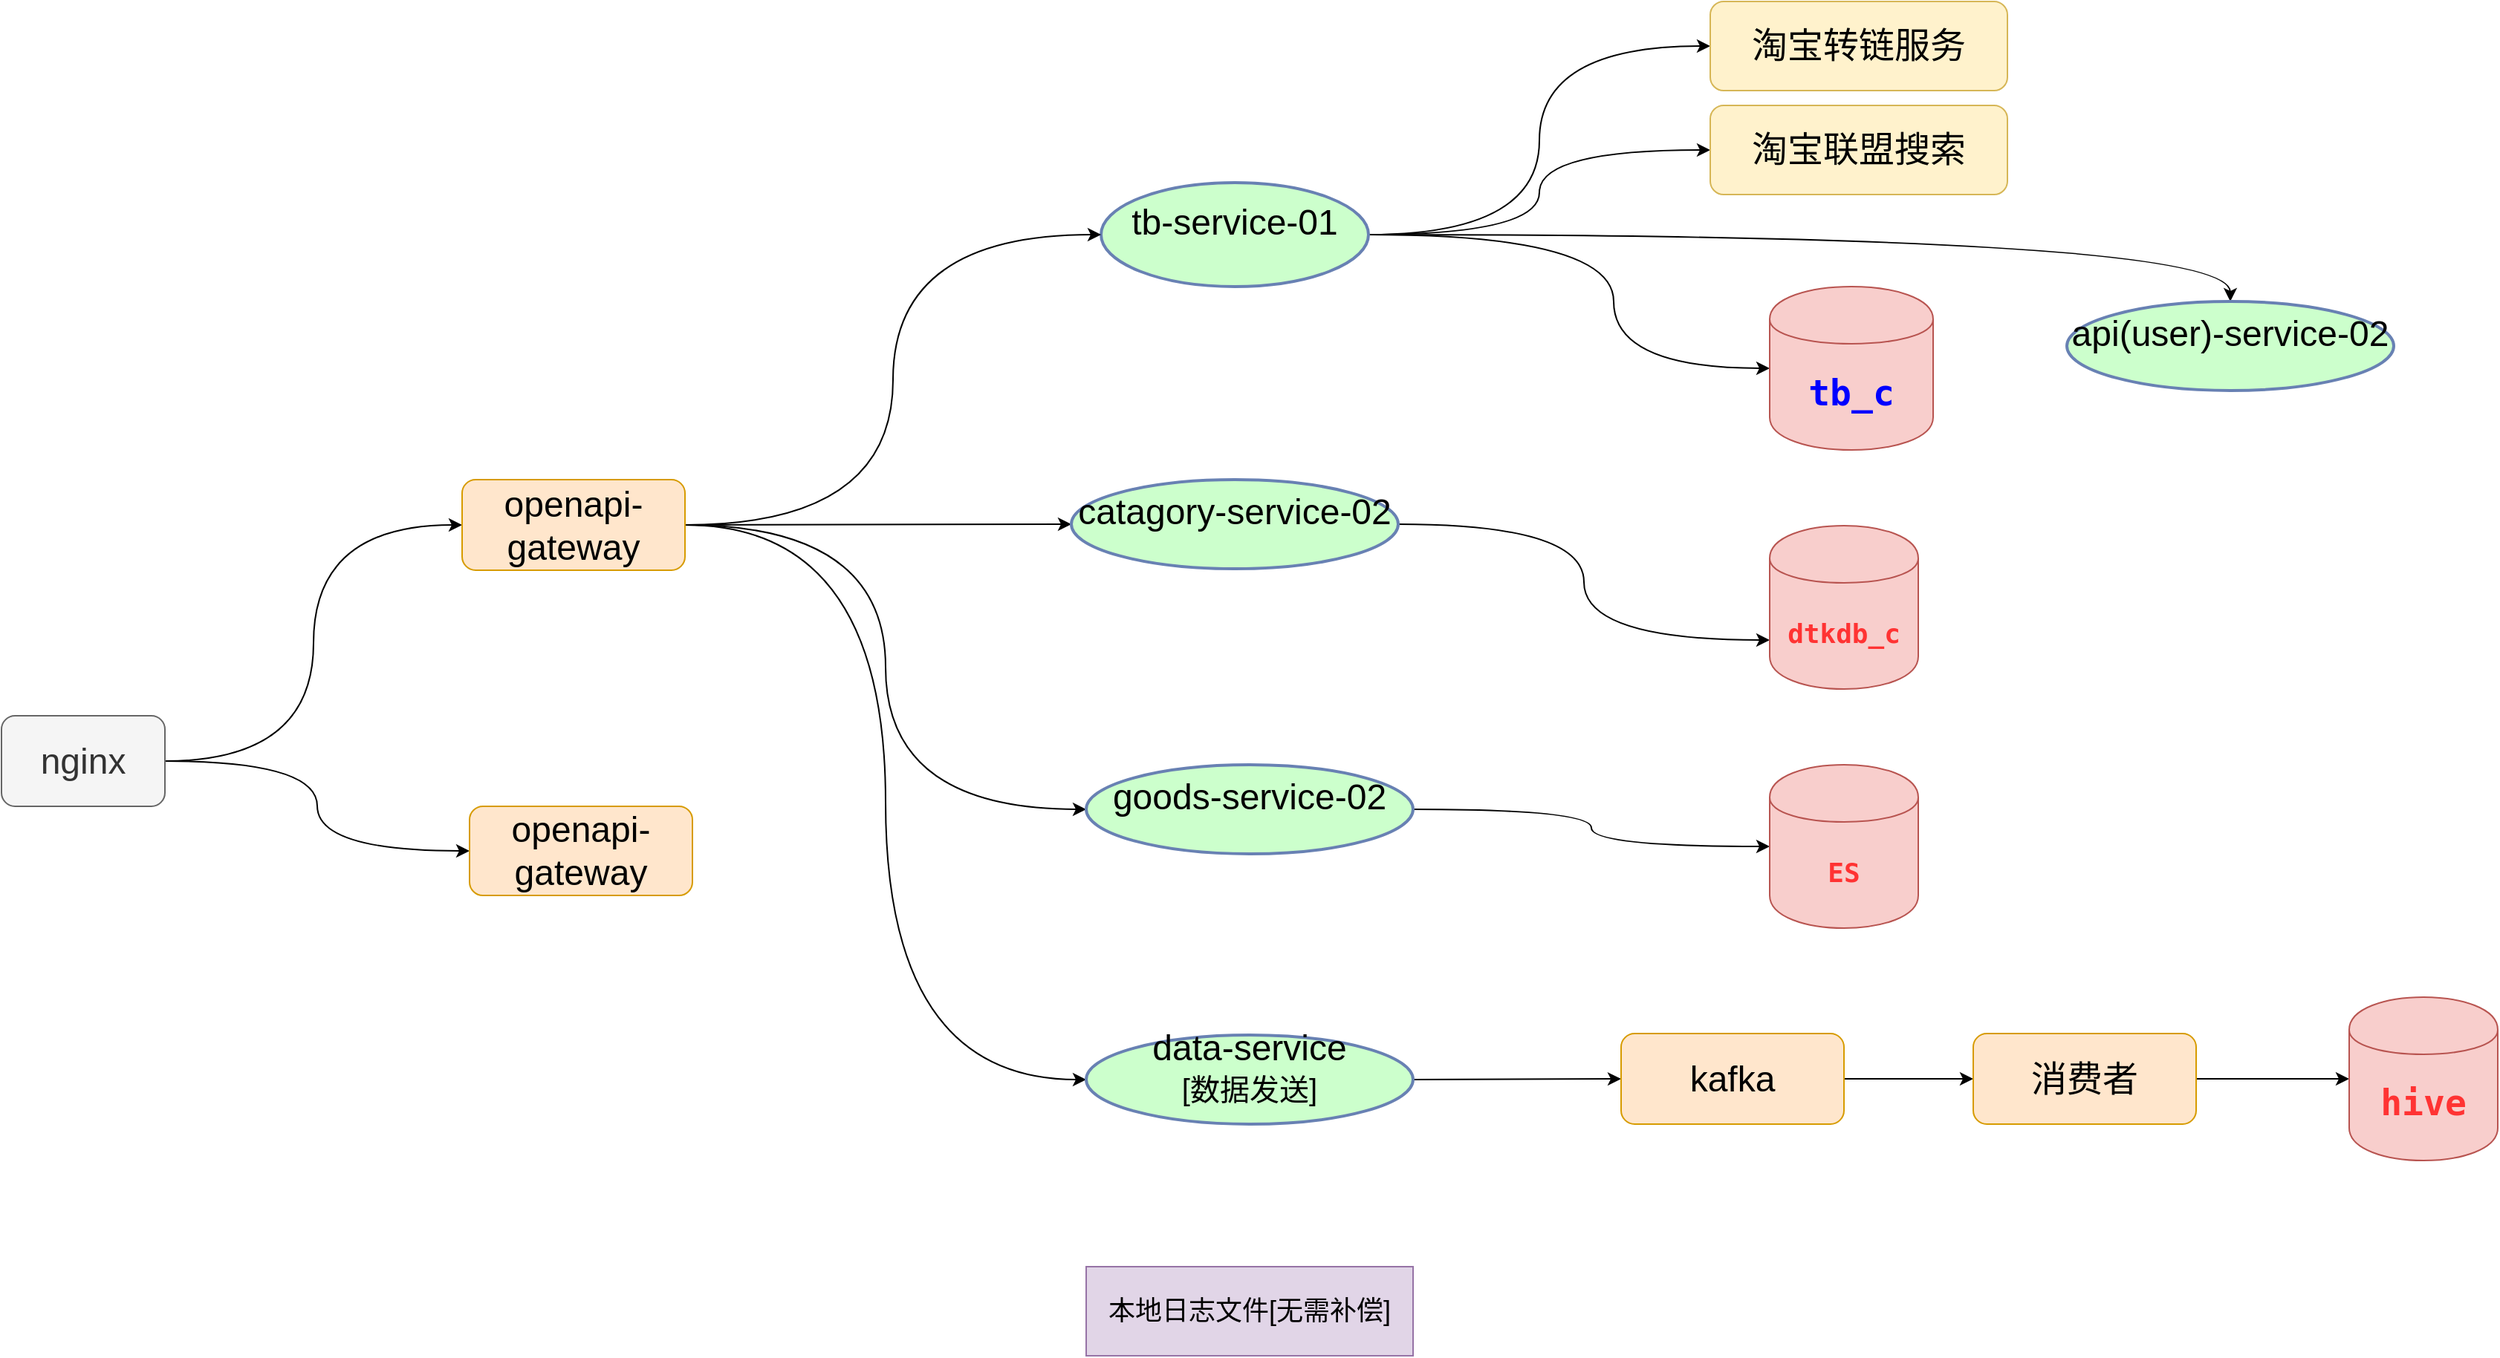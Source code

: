 <mxfile version="10.6.1" type="device"><diagram name="Page-1" id="80d4a630-b321-0f5e-ff81-c5a36ef4752d"><mxGraphModel dx="2863" dy="1026" grid="1" gridSize="10" guides="1" tooltips="1" connect="1" arrows="1" fold="1" page="0" pageScale="1" pageWidth="1100" pageHeight="850" background="#ffffff" math="0" shadow="0"><root><mxCell id="0"/><mxCell id="1" parent="0"/><mxCell id="DHGjigpl-4iPCOjcgtkD-21" value="" style="edgeStyle=orthogonalEdgeStyle;rounded=0;orthogonalLoop=1;jettySize=auto;html=1;curved=1;" edge="1" parent="1" source="DHGjigpl-4iPCOjcgtkD-2" target="DHGjigpl-4iPCOjcgtkD-19"><mxGeometry relative="1" as="geometry"><mxPoint x="-440" y="-5" as="targetPoint"/><Array as="points"><mxPoint x="-395" y="-5"/><mxPoint x="-395" y="85"/></Array></mxGeometry></mxCell><mxCell id="DHGjigpl-4iPCOjcgtkD-23" style="edgeStyle=orthogonalEdgeStyle;rounded=0;orthogonalLoop=1;jettySize=auto;html=1;entryX=0;entryY=0.5;entryDx=0;entryDy=0;curved=1;" edge="1" parent="1" source="DHGjigpl-4iPCOjcgtkD-2" target="DHGjigpl-4iPCOjcgtkD-16"><mxGeometry relative="1" as="geometry"/></mxCell><mxCell id="DHGjigpl-4iPCOjcgtkD-25" style="edgeStyle=orthogonalEdgeStyle;rounded=0;orthogonalLoop=1;jettySize=auto;html=1;entryX=0;entryY=0.5;entryDx=0;entryDy=0;curved=1;" edge="1" parent="1" source="DHGjigpl-4iPCOjcgtkD-2" target="DHGjigpl-4iPCOjcgtkD-17"><mxGeometry relative="1" as="geometry"/></mxCell><mxCell id="DHGjigpl-4iPCOjcgtkD-27" style="edgeStyle=orthogonalEdgeStyle;curved=1;rounded=0;orthogonalLoop=1;jettySize=auto;html=1;" edge="1" parent="1" source="DHGjigpl-4iPCOjcgtkD-2" target="DHGjigpl-4iPCOjcgtkD-13"><mxGeometry relative="1" as="geometry"/></mxCell><mxCell id="DHGjigpl-4iPCOjcgtkD-2" value="&lt;font style=&quot;font-size: 24px&quot;&gt;tb-service-01&lt;br&gt;&lt;/font&gt;" style="ellipse;whiteSpace=wrap;html=1;rounded=1;shadow=0;comic=0;labelBackgroundColor=none;strokeColor=#6881B3;strokeWidth=2;fillColor=#CCFFCC;fontFamily=Helvetica;fontSize=22;fontColor=#000000;verticalAlign=middle;gradientColor=none;gradientDirection=north;spacingBottom=17;" vertex="1" parent="1"><mxGeometry x="-740" y="-40" width="180" height="70" as="geometry"/></mxCell><mxCell id="DHGjigpl-4iPCOjcgtkD-47" style="edgeStyle=orthogonalEdgeStyle;curved=1;rounded=0;orthogonalLoop=1;jettySize=auto;html=1;entryX=0;entryY=0.5;entryDx=0;entryDy=0;" edge="1" parent="1" source="DHGjigpl-4iPCOjcgtkD-3" target="DHGjigpl-4iPCOjcgtkD-4"><mxGeometry relative="1" as="geometry"/></mxCell><mxCell id="DHGjigpl-4iPCOjcgtkD-48" style="edgeStyle=orthogonalEdgeStyle;curved=1;rounded=0;orthogonalLoop=1;jettySize=auto;html=1;entryX=0;entryY=0.5;entryDx=0;entryDy=0;" edge="1" parent="1" source="DHGjigpl-4iPCOjcgtkD-3" target="DHGjigpl-4iPCOjcgtkD-5"><mxGeometry relative="1" as="geometry"/></mxCell><mxCell id="DHGjigpl-4iPCOjcgtkD-3" value="&lt;font style=&quot;font-size: 24px&quot;&gt;nginx&lt;/font&gt;" style="rounded=1;whiteSpace=wrap;html=1;fillColor=#f5f5f5;strokeColor=#666666;fontColor=#333333;" vertex="1" parent="1"><mxGeometry x="-1480" y="319" width="110" height="61" as="geometry"/></mxCell><mxCell id="DHGjigpl-4iPCOjcgtkD-33" style="edgeStyle=orthogonalEdgeStyle;curved=1;rounded=0;orthogonalLoop=1;jettySize=auto;html=1;entryX=0;entryY=0.5;entryDx=0;entryDy=0;" edge="1" parent="1" source="DHGjigpl-4iPCOjcgtkD-4" target="DHGjigpl-4iPCOjcgtkD-32"><mxGeometry relative="1" as="geometry"/></mxCell><mxCell id="DHGjigpl-4iPCOjcgtkD-34" style="edgeStyle=orthogonalEdgeStyle;curved=1;rounded=0;orthogonalLoop=1;jettySize=auto;html=1;entryX=0;entryY=0.5;entryDx=0;entryDy=0;" edge="1" parent="1" source="DHGjigpl-4iPCOjcgtkD-4" target="DHGjigpl-4iPCOjcgtkD-12"><mxGeometry relative="1" as="geometry"/></mxCell><mxCell id="DHGjigpl-4iPCOjcgtkD-35" style="edgeStyle=orthogonalEdgeStyle;curved=1;rounded=0;orthogonalLoop=1;jettySize=auto;html=1;entryX=0;entryY=0.5;entryDx=0;entryDy=0;" edge="1" parent="1" source="DHGjigpl-4iPCOjcgtkD-4" target="DHGjigpl-4iPCOjcgtkD-9"><mxGeometry relative="1" as="geometry"/></mxCell><mxCell id="DHGjigpl-4iPCOjcgtkD-36" style="edgeStyle=orthogonalEdgeStyle;curved=1;rounded=0;orthogonalLoop=1;jettySize=auto;html=1;entryX=0;entryY=0.5;entryDx=0;entryDy=0;" edge="1" parent="1" source="DHGjigpl-4iPCOjcgtkD-4" target="DHGjigpl-4iPCOjcgtkD-2"><mxGeometry relative="1" as="geometry"/></mxCell><mxCell id="DHGjigpl-4iPCOjcgtkD-4" value="&lt;span style=&quot;font-size: 24px&quot;&gt;openapi-gateway&lt;/span&gt;" style="rounded=1;whiteSpace=wrap;html=1;fillColor=#ffe6cc;strokeColor=#d79b00;" vertex="1" parent="1"><mxGeometry x="-1170" y="160" width="150" height="61" as="geometry"/></mxCell><mxCell id="DHGjigpl-4iPCOjcgtkD-5" value="&lt;span style=&quot;font-size: 24px&quot;&gt;openapi-gateway&lt;/span&gt;" style="rounded=1;whiteSpace=wrap;html=1;fillColor=#ffe6cc;strokeColor=#d79b00;" vertex="1" parent="1"><mxGeometry x="-1165" y="380" width="150" height="60" as="geometry"/></mxCell><mxCell id="DHGjigpl-4iPCOjcgtkD-29" style="edgeStyle=orthogonalEdgeStyle;curved=1;rounded=0;orthogonalLoop=1;jettySize=auto;html=1;entryX=0;entryY=0.7;entryDx=0;entryDy=0;" edge="1" parent="1" source="DHGjigpl-4iPCOjcgtkD-9" target="DHGjigpl-4iPCOjcgtkD-28"><mxGeometry relative="1" as="geometry"/></mxCell><mxCell id="DHGjigpl-4iPCOjcgtkD-9" value="&lt;font style=&quot;font-size: 24px&quot;&gt;catagory-service-02&lt;br&gt;&lt;/font&gt;" style="ellipse;whiteSpace=wrap;html=1;rounded=1;shadow=0;comic=0;labelBackgroundColor=none;strokeColor=#6881B3;strokeWidth=2;fillColor=#CCFFCC;fontFamily=Helvetica;fontSize=22;fontColor=#000000;verticalAlign=middle;gradientColor=none;gradientDirection=north;spacingBottom=17;" vertex="1" parent="1"><mxGeometry x="-760" y="160" width="220" height="60" as="geometry"/></mxCell><mxCell id="DHGjigpl-4iPCOjcgtkD-31" style="edgeStyle=orthogonalEdgeStyle;curved=1;rounded=0;orthogonalLoop=1;jettySize=auto;html=1;entryX=0;entryY=0.5;entryDx=0;entryDy=0;" edge="1" parent="1" source="DHGjigpl-4iPCOjcgtkD-12" target="DHGjigpl-4iPCOjcgtkD-30"><mxGeometry relative="1" as="geometry"/></mxCell><mxCell id="DHGjigpl-4iPCOjcgtkD-12" value="&lt;font style=&quot;font-size: 24px&quot;&gt;goods-service-02&lt;br&gt;&lt;/font&gt;" style="ellipse;whiteSpace=wrap;html=1;rounded=1;shadow=0;comic=0;labelBackgroundColor=none;strokeColor=#6881B3;strokeWidth=2;fillColor=#CCFFCC;fontFamily=Helvetica;fontSize=22;fontColor=#000000;verticalAlign=middle;gradientColor=none;gradientDirection=north;spacingBottom=17;" vertex="1" parent="1"><mxGeometry x="-750" y="352" width="220" height="60" as="geometry"/></mxCell><mxCell id="DHGjigpl-4iPCOjcgtkD-13" value="&lt;font style=&quot;font-size: 24px&quot;&gt;api(user)-service-02&lt;br&gt;&lt;/font&gt;" style="ellipse;whiteSpace=wrap;html=1;rounded=1;shadow=0;comic=0;labelBackgroundColor=none;strokeColor=#6881B3;strokeWidth=2;fillColor=#CCFFCC;fontFamily=Helvetica;fontSize=22;fontColor=#000000;verticalAlign=middle;gradientColor=none;gradientDirection=north;spacingBottom=17;" vertex="1" parent="1"><mxGeometry x="-90" y="40" width="220" height="60" as="geometry"/></mxCell><mxCell id="DHGjigpl-4iPCOjcgtkD-16" value="&lt;font style=&quot;font-size: 24px&quot;&gt;淘宝转链服务&lt;/font&gt;" style="rounded=1;whiteSpace=wrap;html=1;fillColor=#fff2cc;strokeColor=#d6b656;" vertex="1" parent="1"><mxGeometry x="-330" y="-162" width="200" height="60" as="geometry"/></mxCell><mxCell id="DHGjigpl-4iPCOjcgtkD-17" value="&lt;font style=&quot;font-size: 24px&quot;&gt;淘宝联盟搜索&lt;/font&gt;" style="rounded=1;whiteSpace=wrap;html=1;fillColor=#fff2cc;strokeColor=#d6b656;" vertex="1" parent="1"><mxGeometry x="-330" y="-92" width="200" height="60" as="geometry"/></mxCell><mxCell id="DHGjigpl-4iPCOjcgtkD-19" value="&lt;pre&gt;&lt;b&gt;&lt;font color=&quot;#0000ff&quot; style=&quot;font-size: 24px&quot;&gt;tb_c&lt;/font&gt;&lt;/b&gt;&lt;/pre&gt;" style="shape=cylinder;whiteSpace=wrap;html=1;boundedLbl=1;backgroundOutline=1;fillColor=#f8cecc;strokeColor=#b85450;" vertex="1" parent="1"><mxGeometry x="-290" y="30" width="110" height="110" as="geometry"/></mxCell><mxCell id="DHGjigpl-4iPCOjcgtkD-28" value="&lt;pre&gt;&lt;pre&gt;&lt;font color=&quot;#ff3333&quot; size=&quot;1&quot;&gt;&lt;b style=&quot;font-size: 18px&quot;&gt;dtkdb_c&lt;/b&gt;&lt;/font&gt;&lt;/pre&gt;&lt;/pre&gt;" style="shape=cylinder;whiteSpace=wrap;html=1;boundedLbl=1;backgroundOutline=1;fillColor=#f8cecc;strokeColor=#b85450;" vertex="1" parent="1"><mxGeometry x="-290" y="191" width="100" height="110" as="geometry"/></mxCell><mxCell id="DHGjigpl-4iPCOjcgtkD-30" value="&lt;pre&gt;&lt;pre&gt;&lt;font color=&quot;#ff3333&quot; size=&quot;1&quot;&gt;&lt;b style=&quot;font-size: 18px&quot;&gt;ES&lt;/b&gt;&lt;/font&gt;&lt;/pre&gt;&lt;/pre&gt;" style="shape=cylinder;whiteSpace=wrap;html=1;boundedLbl=1;backgroundOutline=1;fillColor=#f8cecc;strokeColor=#b85450;" vertex="1" parent="1"><mxGeometry x="-290" y="352" width="100" height="110" as="geometry"/></mxCell><mxCell id="DHGjigpl-4iPCOjcgtkD-38" style="edgeStyle=orthogonalEdgeStyle;curved=1;rounded=0;orthogonalLoop=1;jettySize=auto;html=1;entryX=0;entryY=0.5;entryDx=0;entryDy=0;" edge="1" parent="1" source="DHGjigpl-4iPCOjcgtkD-32" target="DHGjigpl-4iPCOjcgtkD-37"><mxGeometry relative="1" as="geometry"/></mxCell><mxCell id="DHGjigpl-4iPCOjcgtkD-32" value="&lt;font&gt;&lt;span style=&quot;font-size: 24px&quot;&gt;data-service&lt;/span&gt;&lt;br&gt;&lt;font style=&quot;font-size: 20px&quot;&gt;[数据发送]&lt;/font&gt;&lt;br&gt;&lt;/font&gt;" style="ellipse;whiteSpace=wrap;html=1;rounded=1;shadow=0;comic=0;labelBackgroundColor=none;strokeColor=#6881B3;strokeWidth=2;fillColor=#CCFFCC;fontFamily=Helvetica;fontSize=22;fontColor=#000000;verticalAlign=middle;gradientColor=none;gradientDirection=north;spacingBottom=17;" vertex="1" parent="1"><mxGeometry x="-750" y="534" width="220" height="60" as="geometry"/></mxCell><mxCell id="DHGjigpl-4iPCOjcgtkD-41" value="" style="edgeStyle=orthogonalEdgeStyle;curved=1;rounded=0;orthogonalLoop=1;jettySize=auto;html=1;" edge="1" parent="1" source="DHGjigpl-4iPCOjcgtkD-37" target="DHGjigpl-4iPCOjcgtkD-40"><mxGeometry relative="1" as="geometry"/></mxCell><mxCell id="DHGjigpl-4iPCOjcgtkD-37" value="&lt;span style=&quot;font-size: 24px&quot;&gt;kafka&lt;/span&gt;" style="rounded=1;whiteSpace=wrap;html=1;fillColor=#ffe6cc;strokeColor=#d79b00;" vertex="1" parent="1"><mxGeometry x="-390" y="533" width="150" height="61" as="geometry"/></mxCell><mxCell id="DHGjigpl-4iPCOjcgtkD-44" value="" style="edgeStyle=orthogonalEdgeStyle;curved=1;rounded=0;orthogonalLoop=1;jettySize=auto;html=1;" edge="1" parent="1" source="DHGjigpl-4iPCOjcgtkD-40" target="DHGjigpl-4iPCOjcgtkD-42"><mxGeometry relative="1" as="geometry"><mxPoint x="77" y="563.5" as="targetPoint"/></mxGeometry></mxCell><mxCell id="DHGjigpl-4iPCOjcgtkD-40" value="&lt;span style=&quot;font-size: 24px&quot;&gt;消费者&lt;/span&gt;" style="rounded=1;whiteSpace=wrap;html=1;fillColor=#ffe6cc;strokeColor=#d79b00;" vertex="1" parent="1"><mxGeometry x="-153" y="533" width="150" height="61" as="geometry"/></mxCell><mxCell id="DHGjigpl-4iPCOjcgtkD-42" value="&lt;pre&gt;&lt;pre&gt;&lt;font color=&quot;#ff3333&quot; size=&quot;1&quot;&gt;&lt;b style=&quot;font-size: 24px&quot;&gt;hive&lt;/b&gt;&lt;/font&gt;&lt;/pre&gt;&lt;/pre&gt;" style="shape=cylinder;whiteSpace=wrap;html=1;boundedLbl=1;backgroundOutline=1;fillColor=#f8cecc;strokeColor=#b85450;" vertex="1" parent="1"><mxGeometry x="100" y="508.5" width="100" height="110" as="geometry"/></mxCell><mxCell id="DHGjigpl-4iPCOjcgtkD-46" value="&lt;font style=&quot;font-size: 18px&quot;&gt;本地日志文件[无需补偿]&lt;/font&gt;" style="rounded=0;whiteSpace=wrap;html=1;fillColor=#e1d5e7;strokeColor=#9673a6;" vertex="1" parent="1"><mxGeometry x="-750" y="690" width="220" height="60" as="geometry"/></mxCell></root></mxGraphModel></diagram></mxfile>